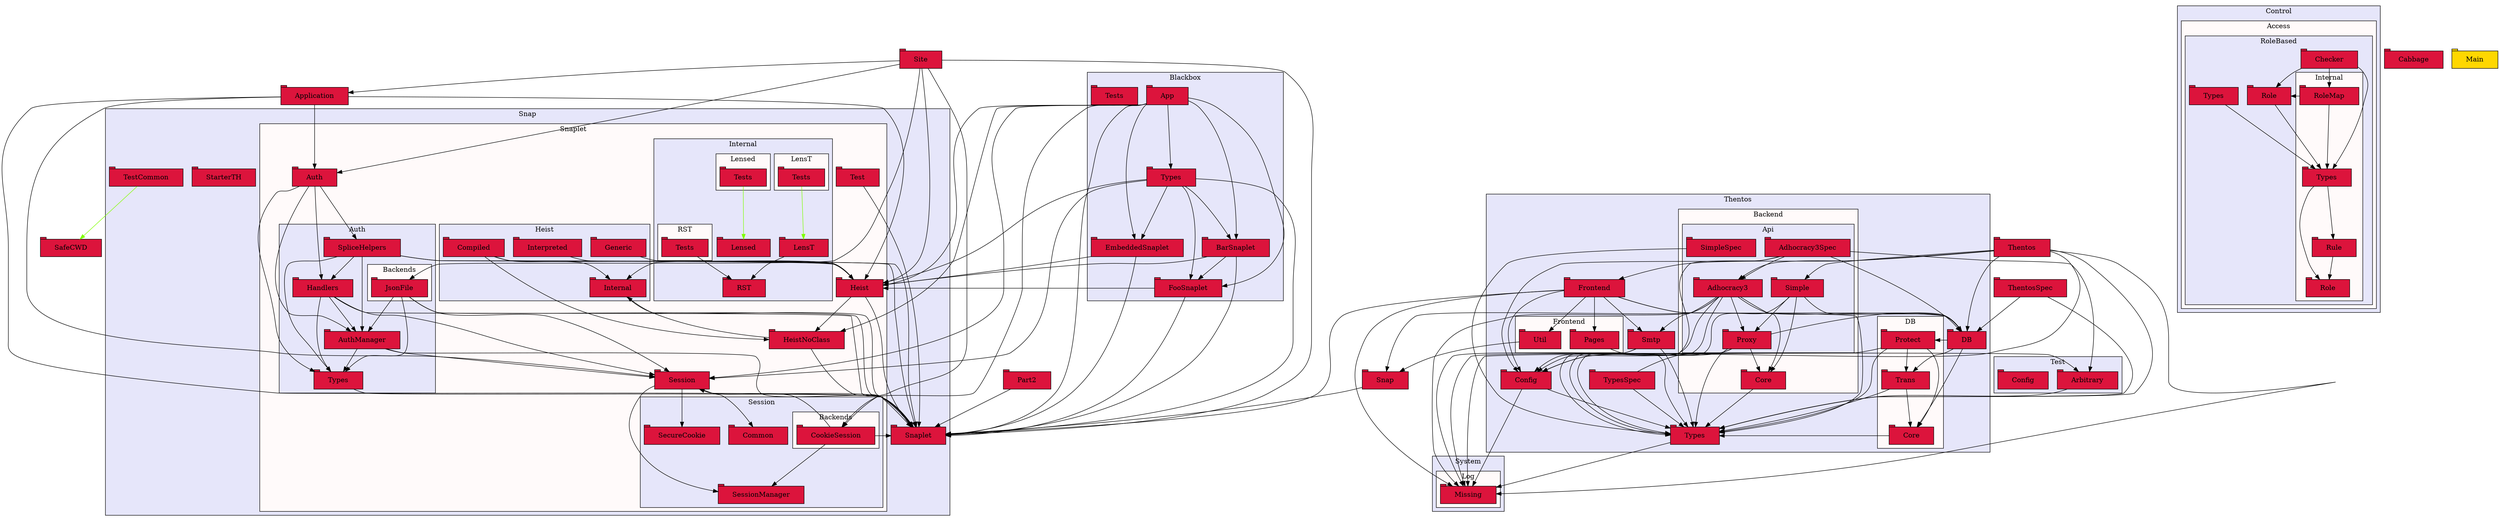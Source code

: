 digraph "Import visualisation" {
    node [margin="0.4,0.1"
         ,style=filled];
    subgraph cluster_Blackbox {
        graph [fillcolor=lavender
              ,style=filled
              ,label=Blackbox];
        2 [label=App
          ,fillcolor=crimson
          ,shape=tab];
        3 [label=BarSnaplet
          ,fillcolor=crimson
          ,shape=tab];
        4 [label=EmbeddedSnaplet
          ,fillcolor=crimson
          ,shape=tab];
        5 [label=FooSnaplet
          ,fillcolor=crimson
          ,shape=tab];
        6 [label=Tests
          ,fillcolor=crimson
          ,shape=tab];
        7 [label=Types
          ,fillcolor=crimson
          ,shape=tab];
    }
    subgraph cluster_Control {
        graph [fillcolor=lavender
              ,style=filled
              ,label=Control];
        subgraph cluster_Access {
            graph [fillcolor=snow
                  ,style=filled
                  ,label=Access];
            subgraph cluster_RoleBased {
                graph [fillcolor=lavender
                      ,style=filled
                      ,label=RoleBased];
                subgraph cluster_Internal {
                    graph [fillcolor=snow
                          ,style=filled
                          ,label=Internal];
                    10 [label=Role
                       ,fillcolor=crimson
                       ,shape=tab];
                    11 [label=RoleMap
                       ,fillcolor=crimson
                       ,shape=tab];
                    12 [label=Rule
                       ,fillcolor=crimson
                       ,shape=tab];
                    13 [label=Types
                       ,fillcolor=crimson
                       ,shape=tab];
                }
                9 [label=Checker
                  ,fillcolor=crimson
                  ,shape=tab];
                14 [label=Role
                   ,fillcolor=crimson
                   ,shape=tab];
                15 [label=Types
                   ,fillcolor=crimson
                   ,shape=tab];
            }
        }
    }
    subgraph cluster_Snap {
        graph [fillcolor=lavender
              ,style=filled
              ,label=Snap];
        subgraph cluster_Snaplet {
            graph [fillcolor=snow
                  ,style=filled
                  ,label=Snaplet];
            subgraph cluster_Auth {
                graph [fillcolor=lavender
                      ,style=filled
                      ,label=Auth];
                subgraph cluster_Backends {
                    graph [fillcolor=snow
                          ,style=filled
                          ,label=Backends];
                    24 [label=JsonFile
                       ,fillcolor=crimson
                       ,shape=tab];
                }
                23 [label=AuthManager
                   ,fillcolor=crimson
                   ,shape=tab];
                25 [label=Handlers
                   ,fillcolor=crimson
                   ,shape=tab];
                26 [label=SpliceHelpers
                   ,fillcolor=crimson
                   ,shape=tab];
                27 [label=Types
                   ,fillcolor=crimson
                   ,shape=tab];
            }
            subgraph cluster_Heist {
                graph [fillcolor=lavender
                      ,style=filled
                      ,label=Heist];
                29 [label=Compiled
                   ,fillcolor=crimson
                   ,shape=tab];
                30 [label=Generic
                   ,fillcolor=crimson
                   ,shape=tab];
                31 [label=Internal
                   ,fillcolor=crimson
                   ,shape=tab];
                32 [label=Interpreted
                   ,fillcolor=crimson
                   ,shape=tab];
            }
            subgraph cluster_Internal {
                graph [fillcolor=lavender
                      ,style=filled
                      ,label=Internal];
                subgraph cluster_LensT {
                    graph [fillcolor=snow
                          ,style=filled
                          ,label=LensT];
                    35 [label=Tests
                       ,fillcolor=crimson
                       ,shape=tab];
                }
                subgraph cluster_Lensed {
                    graph [fillcolor=snow
                          ,style=filled
                          ,label=Lensed];
                    37 [label=Tests
                       ,fillcolor=crimson
                       ,shape=tab];
                }
                subgraph cluster_RST {
                    graph [fillcolor=snow
                          ,style=filled
                          ,label=RST];
                    39 [label=Tests
                       ,fillcolor=crimson
                       ,shape=tab];
                }
                34 [label=LensT
                   ,fillcolor=crimson
                   ,shape=tab];
                36 [label=Lensed
                   ,fillcolor=crimson
                   ,shape=tab];
                38 [label=RST
                   ,fillcolor=crimson
                   ,shape=tab];
            }
            subgraph cluster_Session {
                graph [fillcolor=lavender
                      ,style=filled
                      ,label=Session];
                subgraph cluster_Backends {
                    graph [fillcolor=snow
                          ,style=filled
                          ,label=Backends];
                    41 [label=CookieSession
                       ,fillcolor=crimson
                       ,shape=tab];
                }
                42 [label=Common
                   ,fillcolor=crimson
                   ,shape=tab];
                43 [label=SecureCookie
                   ,fillcolor=crimson
                   ,shape=tab];
                44 [label=SessionManager
                   ,fillcolor=crimson
                   ,shape=tab];
            }
            22 [label=Auth
               ,fillcolor=crimson
               ,shape=tab];
            28 [label=Heist
               ,fillcolor=crimson
               ,shape=tab];
            33 [label=HeistNoClass
               ,fillcolor=crimson
               ,shape=tab];
            40 [label=Session
               ,fillcolor=crimson
               ,shape=tab];
            45 [label=Test
               ,fillcolor=crimson
               ,shape=tab];
        }
        21 [label=Snaplet
           ,fillcolor=crimson
           ,shape=tab];
        46 [label=StarterTH
           ,fillcolor=crimson
           ,shape=tab];
        47 [label=TestCommon
           ,fillcolor=crimson
           ,shape=tab];
    }
    subgraph cluster_System {
        graph [fillcolor=lavender
              ,style=filled
              ,label=System];
        subgraph cluster_Log {
            graph [fillcolor=snow
                  ,style=filled
                  ,label=Log];
            48 [label=Missing
               ,fillcolor=crimson
               ,shape=tab];
        }
    }
    subgraph cluster_Test {
        graph [fillcolor=lavender
              ,style=filled
              ,label=Test];
        49 [label=Arbitrary
           ,fillcolor=crimson
           ,shape=tab];
        50 [label=Config
           ,fillcolor=crimson
           ,shape=tab];
    }
    subgraph cluster_Thentos {
        graph [fillcolor=lavender
              ,style=filled
              ,label=Thentos];
        subgraph cluster_Backend {
            graph [fillcolor=snow
                  ,style=filled
                  ,label=Backend];
            subgraph cluster_Api {
                graph [fillcolor=lavender
                      ,style=filled
                      ,label=Api];
                52 [label=Adhocracy3
                   ,fillcolor=crimson
                   ,shape=tab];
                53 [label=Adhocracy3Spec
                   ,fillcolor=crimson
                   ,shape=tab];
                54 [label=Proxy
                   ,fillcolor=crimson
                   ,shape=tab];
                55 [label=Simple
                   ,fillcolor=crimson
                   ,shape=tab];
                56 [label=SimpleSpec
                   ,fillcolor=crimson
                   ,shape=tab];
            }
            57 [label=Core
               ,fillcolor=crimson
               ,shape=tab];
        }
        subgraph cluster_DB {
            graph [fillcolor=snow
                  ,style=filled
                  ,label=DB];
            60 [label=Core
               ,fillcolor=crimson
               ,shape=tab];
            61 [label=Protect
               ,fillcolor=crimson
               ,shape=tab];
            62 [label=Trans
               ,fillcolor=crimson
               ,shape=tab];
        }
        subgraph cluster_Frontend {
            graph [fillcolor=snow
                  ,style=filled
                  ,label=Frontend];
            64 [label=Pages
               ,fillcolor=crimson
               ,shape=tab];
            65 [label=Util
               ,fillcolor=crimson
               ,shape=tab];
        }
        58 [label=Config
           ,fillcolor=crimson
           ,shape=tab];
        59 [label=DB
           ,fillcolor=crimson
           ,shape=tab];
        63 [label=Frontend
           ,fillcolor=crimson
           ,shape=tab];
        66 [label=Smtp
           ,fillcolor=crimson
           ,shape=tab];
        67 [label=Types
           ,fillcolor=crimson
           ,shape=tab];
        68 [label=TypesSpec
           ,fillcolor=crimson
           ,shape=tab];
    }
    1 [label=Application
      ,fillcolor=crimson
      ,shape=tab];
    8 [label=Cabbage
      ,fillcolor=crimson
      ,shape=tab];
    16 [label=Main
       ,fillcolor=gold
       ,shape=tab];
    17 [label=Part2
       ,fillcolor=crimson
       ,shape=tab];
    18 [label=SafeCWD
       ,fillcolor=crimson
       ,shape=tab];
    19 [label=Site
       ,fillcolor=crimson
       ,shape=tab];
    20 [label=Snap
       ,fillcolor=crimson
       ,shape=tab];
    51 [label=Thentos
       ,fillcolor=crimson
       ,shape=tab];
    69 [label=ThentosSpec
       ,fillcolor=crimson
       ,shape=tab];
    1 -> 21 [color=black];
    1 -> 22 [color=black];
    1 -> 28 [color=black];
    1 -> 40 [color=black];
    2 -> 3 [color=black];
    2 -> 4 [color=black];
    2 -> 5 [color=black];
    2 -> 7 [color=black];
    2 -> 21 [color=black];
    2 -> 28 [color=black];
    2 -> 33 [color=black];
    2 -> 40 [color=black];
    2 -> 41 [color=black];
    3 -> 5 [color=black];
    3 -> 21 [color=black];
    3 -> 28 [color=black];
    4 -> 21 [color=black];
    4 -> 28 [color=black];
    5 -> 21 [color=black];
    5 -> 28 [color=black];
    7 -> 3 [color=black];
    7 -> 4 [color=black];
    7 -> 5 [color=black];
    7 -> 21 [color=black];
    7 -> 28 [color=black];
    7 -> 40 [color=black];
    9 -> 11 [color=black];
    9 -> 13 [color=black];
    9 -> 14 [color=black];
    11 -> 13 [color=black];
    11 -> 14 [color=black];
    12 -> 10 [color=black];
    13 -> 10 [color=black];
    13 -> 12 [color=black];
    14 -> 13 [color=black];
    15 -> 13 [color=black];
    17 -> 21 [color=black];
    19 -> 1 [color=black];
    19 -> 21 [color=black];
    19 -> 22 [color=black];
    19 -> 24 [color=black];
    19 -> 28 [color=black];
    19 -> 41 [color=black];
    20 -> 21 [color=black];
    22 -> 23 [color=black];
    22 -> 25 [color=black];
    22 -> 26 [color=black];
    22 -> 27 [color=black];
    23 -> 21 [color=black];
    23 -> 27 [color=black];
    23 -> 40 [color=black];
    24 -> 21 [color=black];
    24 -> 23 [color=black];
    24 -> 27 [color=black];
    24 -> 40 [color=black];
    25 -> 21 [color=black];
    25 -> 23 [color=black];
    25 -> 27 [color=black];
    25 -> 40 [color=black];
    26 -> 21 [color=black];
    26 -> 23 [color=black];
    26 -> 25 [color=black];
    26 -> 27 [color=black];
    26 -> 28 [color=black];
    27 -> 21 [color=black];
    28 -> 21 [color=black];
    28 -> 31 [color=black];
    28 -> 33 [color=black];
    29 -> 21 [color=black];
    29 -> 28 [color=black];
    29 -> 31 [color=black];
    29 -> 33 [color=black];
    30 -> 28 [color=black];
    31 -> 21 [color=black];
    32 -> 28 [color=black];
    33 -> 21 [color=black];
    33 -> 31 [color=black];
    34 -> 38 [color=black];
    35 -> 34 [color=chartreuse];
    37 -> 36 [color=chartreuse];
    39 -> 38 [color=black];
    40 -> 21 [color=black];
    40 -> 42 [color=black];
    40 -> 43 [color=black];
    40 -> 44 [color=black];
    41 -> 21 [color=black];
    41 -> 40 [color=black];
    41 -> 44 [color=black];
    45 -> 21 [color=black];
    47 -> 18 [color=chartreuse];
    49 -> 67 [color=black];
    51 -> 48 [color=black];
    51 -> 52 [color=black];
    51 -> 55 [color=black];
    51 -> 58 [color=black];
    51 -> 59 [color=black];
    51 -> 63 [color=black];
    51 -> 67 [color=black];
    52 -> 20 [color=black];
    52 -> 48 [color=black];
    52 -> 54 [color=black];
    52 -> 57 [color=black];
    52 -> 58 [color=black];
    52 -> 59 [color=black];
    52 -> 66 [color=black];
    52 -> 67 [color=black];
    53 -> 49 [color=black];
    53 -> 52 [color=black];
    53 -> 58 [color=black];
    53 -> 59 [color=black];
    53 -> 67 [color=black];
    54 -> 48 [color=black];
    54 -> 57 [color=black];
    54 -> 58 [color=black];
    54 -> 59 [color=black];
    54 -> 67 [color=black];
    55 -> 54 [color=black];
    55 -> 57 [color=black];
    55 -> 59 [color=black];
    55 -> 67 [color=black];
    56 -> 67 [color=black];
    57 -> 67 [color=black];
    58 -> 48 [color=black];
    58 -> 67 [color=black];
    59 -> 60 [color=black];
    59 -> 61 [color=black];
    59 -> 62 [color=black];
    60 -> 67 [color=black];
    61 -> 48 [color=black];
    61 -> 60 [color=black];
    61 -> 62 [color=black];
    61 -> 67 [color=black];
    62 -> 60 [color=black];
    62 -> 67 [color=black];
    63 -> 21 [color=black];
    63 -> 48 [color=black];
    63 -> 58 [color=black];
    63 -> 59 [color=black];
    63 -> 64 [color=black];
    63 -> 65 [color=black];
    63 -> 66 [color=black];
    63 -> 67 [color=black];
    64 -> 67 [color=black];
    65 -> 20 [color=black];
    66 -> 48 [color=black];
    66 -> 58 [color=black];
    66 -> 67 [color=black];
    67 -> 48 [color=black];
    68 -> 49 [color=black];
    68 -> 67 [color=black];
    69 -> 59 [color=black];
    69 -> 67 [color=black];
}

